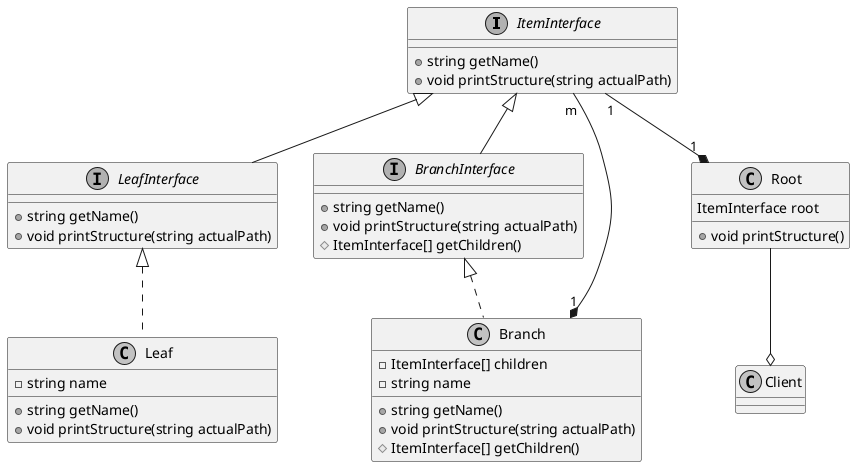 @startuml

skinparam monochrome true

interface ItemInterface {
    +string getName()
    +void printStructure(string actualPath)
}

interface LeafInterface {
    +string getName()
    +void printStructure(string actualPath)
}

interface BranchInterface {
    +string getName()
    +void printStructure(string actualPath)
    #ItemInterface[] getChildren()
}

class Leaf {
    -string name
    +string getName()
    +void printStructure(string actualPath)
}

class Branch {
    -ItemInterface[] children
    -string name
    +string getName()
    +void printStructure(string actualPath)
    #ItemInterface[] getChildren()

}

class Root {
    ItemInterface root
    +void printStructure()
}

class Client {
}

ItemInterface <|-- LeafInterface
ItemInterface <|-- BranchInterface
LeafInterface <|.. Leaf
BranchInterface <|.. Branch
ItemInterface "m" --* "1" Branch
ItemInterface "1" --* "1" Root
Root --o Client


@enduml
